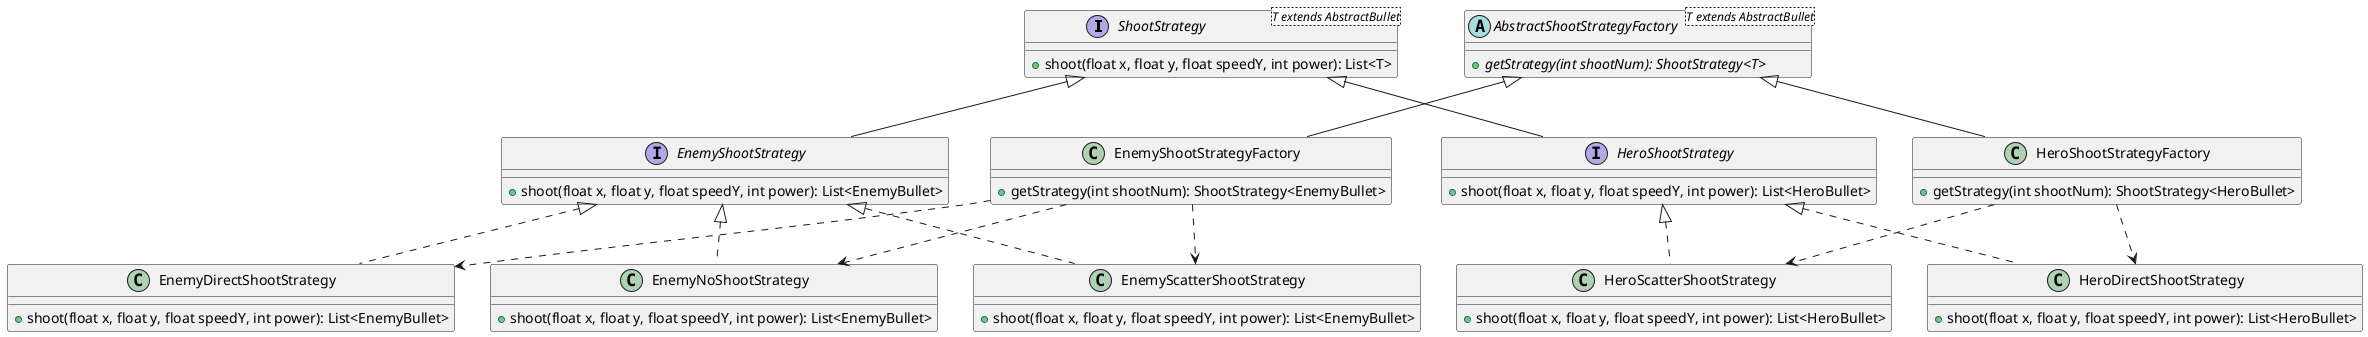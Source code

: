 @startuml

interface ShootStrategy<T extends AbstractBullet> {
    + shoot(float x, float y, float speedY, int power): List<T>
}

interface EnemyShootStrategy extends ShootStrategy {
    + shoot(float x, float y, float speedY, int power): List<EnemyBullet>
}

class EnemyDirectShootStrategy implements EnemyShootStrategy {
    + shoot(float x, float y, float speedY, int power): List<EnemyBullet>
}

class EnemyNoShootStrategy implements EnemyShootStrategy {
    + shoot(float x, float y, float speedY, int power): List<EnemyBullet>
}

class EnemyScatterShootStrategy implements EnemyShootStrategy {
    + shoot(float x, float y, float speedY, int power): List<EnemyBullet>
}

abstract class AbstractShootStrategyFactory<T extends AbstractBullet> {
    + {abstract} getStrategy(int shootNum): ShootStrategy<T>
}

class EnemyShootStrategyFactory extends AbstractShootStrategyFactory {
    + getStrategy(int shootNum): ShootStrategy<EnemyBullet>
}

EnemyShootStrategyFactory ..> EnemyDirectShootStrategy
EnemyShootStrategyFactory ..> EnemyNoShootStrategy
EnemyShootStrategyFactory ..> EnemyScatterShootStrategy

interface HeroShootStrategy extends ShootStrategy {
    + shoot(float x, float y, float speedY, int power): List<HeroBullet>
}

class HeroDirectShootStrategy implements HeroShootStrategy {
    + shoot(float x, float y, float speedY, int power): List<HeroBullet>
}

class HeroScatterShootStrategy implements HeroShootStrategy {
    + shoot(float x, float y, float speedY, int power): List<HeroBullet>
}

class HeroShootStrategyFactory extends AbstractShootStrategyFactory {
    + getStrategy(int shootNum): ShootStrategy<HeroBullet>
}

HeroShootStrategyFactory ..> HeroScatterShootStrategy
HeroShootStrategyFactory ..> HeroDirectShootStrategy

@enduml